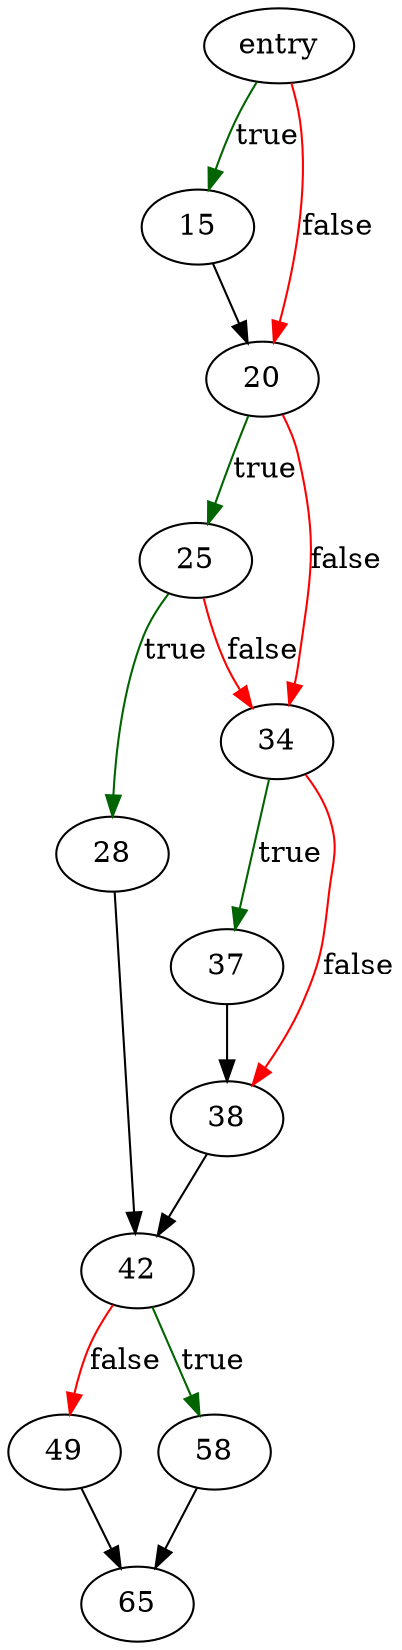 digraph "init_header" {
	// Node definitions.
	2 [label=entry];
	15;
	20;
	25;
	28;
	34;
	37;
	38;
	42;
	49;
	58;
	65;

	// Edge definitions.
	2 -> 15 [
		color=darkgreen
		label=true
	];
	2 -> 20 [
		color=red
		label=false
	];
	15 -> 20;
	20 -> 25 [
		color=darkgreen
		label=true
	];
	20 -> 34 [
		color=red
		label=false
	];
	25 -> 28 [
		color=darkgreen
		label=true
	];
	25 -> 34 [
		color=red
		label=false
	];
	28 -> 42;
	34 -> 37 [
		color=darkgreen
		label=true
	];
	34 -> 38 [
		color=red
		label=false
	];
	37 -> 38;
	38 -> 42;
	42 -> 49 [
		color=red
		label=false
	];
	42 -> 58 [
		color=darkgreen
		label=true
	];
	49 -> 65;
	58 -> 65;
}